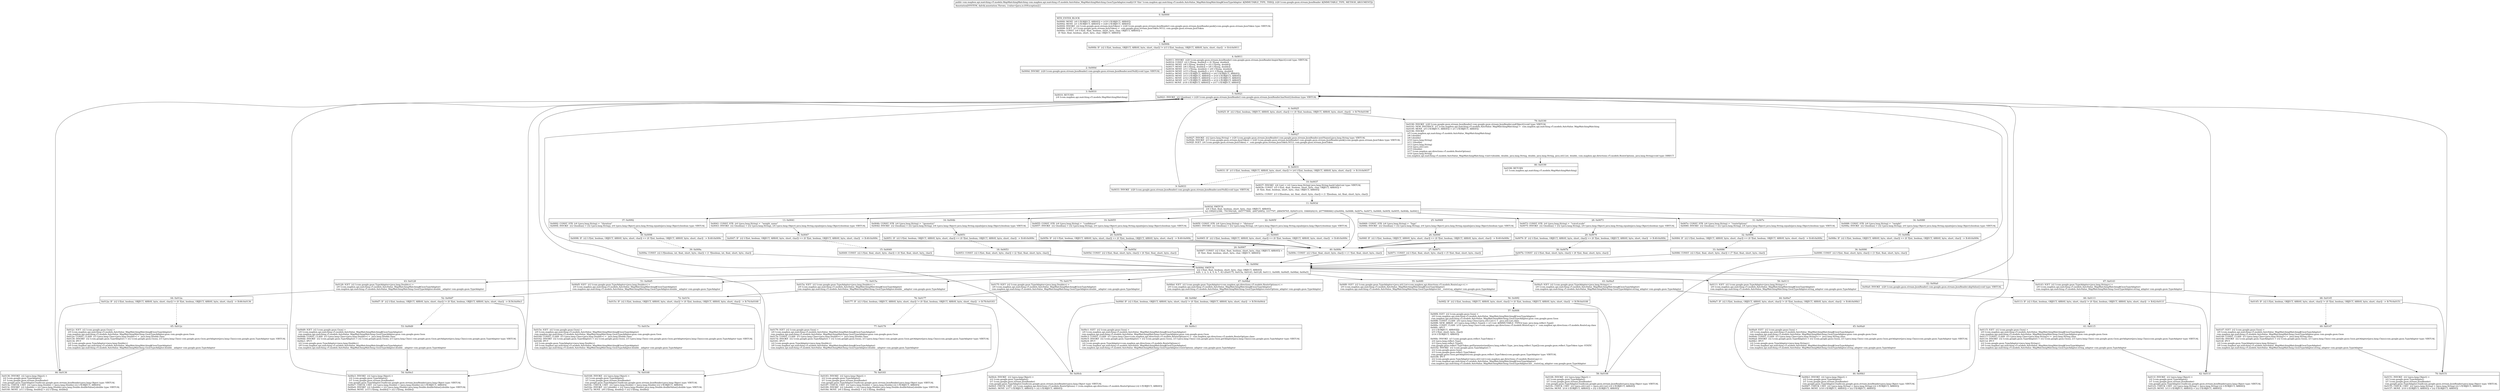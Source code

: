 digraph "CFG forcom.mapbox.api.matching.v5.models.AutoValue_MapMatchingMatching.GsonTypeAdapter.read(Lcom\/google\/gson\/stream\/JsonReader;)Lcom\/mapbox\/api\/matching\/v5\/models\/MapMatchingMatching;" {
Node_0 [shape=record,label="{0\:\ 0x0000|MTH_ENTER_BLOCK\l|0x0000: MOVE  (r0 I:?[OBJECT, ARRAY]) = (r19 I:?[OBJECT, ARRAY]) \l0x0002: MOVE  (r1 I:?[OBJECT, ARRAY]) = (r20 I:?[OBJECT, ARRAY]) \l0x0004: INVOKE  (r2 I:com.google.gson.stream.JsonToken) = (r20 I:com.google.gson.stream.JsonReader) com.google.gson.stream.JsonReader.peek():com.google.gson.stream.JsonToken type: VIRTUAL \l0x0008: SGET  (r3 I:com.google.gson.stream.JsonToken) =  com.google.gson.stream.JsonToken.NULL com.google.gson.stream.JsonToken \l0x000a: CONST  (r4 I:?[int, float, boolean, short, byte, char, OBJECT, ARRAY]) = \l  (0 ?[int, float, boolean, short, byte, char, OBJECT, ARRAY])\l \l}"];
Node_1 [shape=record,label="{1\:\ 0x000b|0x000b: IF  (r2 I:?[int, boolean, OBJECT, ARRAY, byte, short, char]) != (r3 I:?[int, boolean, OBJECT, ARRAY, byte, short, char])  \-\> B:4:0x0011 \l}"];
Node_2 [shape=record,label="{2\:\ 0x000d|0x000d: INVOKE  (r20 I:com.google.gson.stream.JsonReader) com.google.gson.stream.JsonReader.nextNull():void type: VIRTUAL \l}"];
Node_3 [shape=record,label="{3\:\ 0x0010|0x0010: RETURN  \l  (r4 I:com.mapbox.api.matching.v5.models.MapMatchingMatching)\l \l}"];
Node_4 [shape=record,label="{4\:\ 0x0011|0x0011: INVOKE  (r20 I:com.google.gson.stream.JsonReader) com.google.gson.stream.JsonReader.beginObject():void type: VIRTUAL \l0x0014: CONST  (r2 I:?[long, double]) = (0 ?[long, double]) \l0x0016: MOVE  (r6 I:?[long, double]) = (r2 I:?[long, double]) \l0x0017: MOVE  (r8 I:?[long, double]) = (r6 I:?[long, double]) \l0x0018: MOVE  (r11 I:?[long, double]) = (r8 I:?[long, double]) \l0x0019: MOVE  (r15 I:?[long, double]) = (r11 I:?[long, double]) \l0x001a: MOVE  (r10 I:?[OBJECT, ARRAY]) = (r4 I:?[OBJECT, ARRAY]) \l0x001b: MOVE  (r13 I:?[OBJECT, ARRAY]) = (r10 I:?[OBJECT, ARRAY]) \l0x001c: MOVE  (r14 I:?[OBJECT, ARRAY]) = (r13 I:?[OBJECT, ARRAY]) \l0x001d: MOVE  (r17 I:?[OBJECT, ARRAY]) = (r14 I:?[OBJECT, ARRAY]) \l0x001f: MOVE  (r18 I:?[OBJECT, ARRAY]) = (r17 I:?[OBJECT, ARRAY]) \l}"];
Node_5 [shape=record,label="{5\:\ 0x0021|0x0021: INVOKE  (r2 I:boolean) = (r20 I:com.google.gson.stream.JsonReader) com.google.gson.stream.JsonReader.hasNext():boolean type: VIRTUAL \l}"];
Node_6 [shape=record,label="{6\:\ 0x0025|0x0025: IF  (r2 I:?[int, boolean, OBJECT, ARRAY, byte, short, char]) == (0 ?[int, boolean, OBJECT, ARRAY, byte, short, char])  \-\> B:79:0x0190 \l}"];
Node_7 [shape=record,label="{7\:\ 0x0027|0x0027: INVOKE  (r2 I:java.lang.String) = (r20 I:com.google.gson.stream.JsonReader) com.google.gson.stream.JsonReader.nextName():java.lang.String type: VIRTUAL \l0x002b: INVOKE  (r3 I:com.google.gson.stream.JsonToken) = (r20 I:com.google.gson.stream.JsonReader) com.google.gson.stream.JsonReader.peek():com.google.gson.stream.JsonToken type: VIRTUAL \l0x002f: SGET  (r4 I:com.google.gson.stream.JsonToken) =  com.google.gson.stream.JsonToken.NULL com.google.gson.stream.JsonToken \l}"];
Node_8 [shape=record,label="{8\:\ 0x0031|0x0031: IF  (r3 I:?[int, boolean, OBJECT, ARRAY, byte, short, char]) != (r4 I:?[int, boolean, OBJECT, ARRAY, byte, short, char])  \-\> B:10:0x0037 \l}"];
Node_9 [shape=record,label="{9\:\ 0x0033|0x0033: INVOKE  (r20 I:com.google.gson.stream.JsonReader) com.google.gson.stream.JsonReader.nextNull():void type: VIRTUAL \l}"];
Node_10 [shape=record,label="{10\:\ 0x0037|0x0037: INVOKE  (r4 I:int) = (r2 I:java.lang.String) java.lang.String.hashCode():int type: VIRTUAL \l0x003b: CONST  (r5 I:?[int, float, boolean, short, byte, char, OBJECT, ARRAY]) = \l  (0 ?[int, float, boolean, short, byte, char, OBJECT, ARRAY])\l \l0x003c: CONST  (r3 I:?[boolean, int, float, short, byte, char]) = (1 ?[boolean, int, float, short, byte, char]) \l}"];
Node_11 [shape=record,label="{11\:\ 0x003d|0x003d: SWITCH  \l  (r4 I:?[int, float, boolean, short, byte, char, OBJECT, ARRAY])\l k:[\-1992012396, \-791592328, \-445777899, \-264720852, 3317797, 288459765, 829251210, 1846020210, 2077998066] t:[0x0092, 0x0088, 0x007e, 0x0073, 0x0069, 0x005f, 0x0055, 0x004b, 0x0041] \l}"];
Node_13 [shape=record,label="{13\:\ 0x0041|0x0041: CONST_STR  (r4 I:java.lang.String) =  \"weight_name\" \l0x0043: INVOKE  (r2 I:boolean) = (r2 I:java.lang.String), (r4 I:java.lang.Object) java.lang.String.equals(java.lang.Object):boolean type: VIRTUAL \l}"];
Node_14 [shape=record,label="{14\:\ 0x0047|0x0047: IF  (r2 I:?[int, boolean, OBJECT, ARRAY, byte, short, char]) == (0 ?[int, boolean, OBJECT, ARRAY, byte, short, char])  \-\> B:40:0x009c \l}"];
Node_15 [shape=record,label="{15\:\ 0x0049|0x0049: CONST  (r2 I:?[int, float, short, byte, char]) = (4 ?[int, float, short, byte, char]) \l}"];
Node_16 [shape=record,label="{16\:\ 0x004b|0x004b: CONST_STR  (r4 I:java.lang.String) =  \"geometry\" \l0x004d: INVOKE  (r2 I:boolean) = (r2 I:java.lang.String), (r4 I:java.lang.Object) java.lang.String.equals(java.lang.Object):boolean type: VIRTUAL \l}"];
Node_17 [shape=record,label="{17\:\ 0x0051|0x0051: IF  (r2 I:?[int, boolean, OBJECT, ARRAY, byte, short, char]) == (0 ?[int, boolean, OBJECT, ARRAY, byte, short, char])  \-\> B:40:0x009c \l}"];
Node_18 [shape=record,label="{18\:\ 0x0053|0x0053: CONST  (r2 I:?[int, float, short, byte, char]) = (2 ?[int, float, short, byte, char]) \l}"];
Node_19 [shape=record,label="{19\:\ 0x0055|0x0055: CONST_STR  (r4 I:java.lang.String) =  \"confidence\" \l0x0057: INVOKE  (r2 I:boolean) = (r2 I:java.lang.String), (r4 I:java.lang.Object) java.lang.String.equals(java.lang.Object):boolean type: VIRTUAL \l}"];
Node_20 [shape=record,label="{20\:\ 0x005b|0x005b: IF  (r2 I:?[int, boolean, OBJECT, ARRAY, byte, short, char]) == (0 ?[int, boolean, OBJECT, ARRAY, byte, short, char])  \-\> B:40:0x009c \l}"];
Node_21 [shape=record,label="{21\:\ 0x005d|0x005d: CONST  (r2 I:?[int, float, short, byte, char]) = (6 ?[int, float, short, byte, char]) \l}"];
Node_22 [shape=record,label="{22\:\ 0x005f|0x005f: CONST_STR  (r4 I:java.lang.String) =  \"distance\" \l0x0061: INVOKE  (r2 I:boolean) = (r2 I:java.lang.String), (r4 I:java.lang.Object) java.lang.String.equals(java.lang.Object):boolean type: VIRTUAL \l}"];
Node_23 [shape=record,label="{23\:\ 0x0065|0x0065: IF  (r2 I:?[int, boolean, OBJECT, ARRAY, byte, short, char]) == (0 ?[int, boolean, OBJECT, ARRAY, byte, short, char])  \-\> B:40:0x009c \l}"];
Node_24 [shape=record,label="{24\:\ 0x0067|0x0067: CONST  (r2 I:?[int, float, boolean, short, byte, char, OBJECT, ARRAY]) = \l  (0 ?[int, float, boolean, short, byte, char, OBJECT, ARRAY])\l \l}"];
Node_25 [shape=record,label="{25\:\ 0x0069|0x0069: CONST_STR  (r4 I:java.lang.String) =  \"legs\" \l0x006b: INVOKE  (r2 I:boolean) = (r2 I:java.lang.String), (r4 I:java.lang.Object) java.lang.String.equals(java.lang.Object):boolean type: VIRTUAL \l}"];
Node_26 [shape=record,label="{26\:\ 0x006f|0x006f: IF  (r2 I:?[int, boolean, OBJECT, ARRAY, byte, short, char]) == (0 ?[int, boolean, OBJECT, ARRAY, byte, short, char])  \-\> B:40:0x009c \l}"];
Node_27 [shape=record,label="{27\:\ 0x0071|0x0071: CONST  (r2 I:?[int, float, short, byte, char]) = (5 ?[int, float, short, byte, char]) \l}"];
Node_28 [shape=record,label="{28\:\ 0x0073|0x0073: CONST_STR  (r4 I:java.lang.String) =  \"voiceLocale\" \l0x0075: INVOKE  (r2 I:boolean) = (r2 I:java.lang.String), (r4 I:java.lang.Object) java.lang.String.equals(java.lang.Object):boolean type: VIRTUAL \l}"];
Node_29 [shape=record,label="{29\:\ 0x0079|0x0079: IF  (r2 I:?[int, boolean, OBJECT, ARRAY, byte, short, char]) == (0 ?[int, boolean, OBJECT, ARRAY, byte, short, char])  \-\> B:40:0x009c \l}"];
Node_30 [shape=record,label="{30\:\ 0x007b|0x007b: CONST  (r2 I:?[int, float, short, byte, char]) = (8 ?[int, float, short, byte, char]) \l}"];
Node_31 [shape=record,label="{31\:\ 0x007e|0x007e: CONST_STR  (r4 I:java.lang.String) =  \"routeOptions\" \l0x0080: INVOKE  (r2 I:boolean) = (r2 I:java.lang.String), (r4 I:java.lang.Object) java.lang.String.equals(java.lang.Object):boolean type: VIRTUAL \l}"];
Node_32 [shape=record,label="{32\:\ 0x0084|0x0084: IF  (r2 I:?[int, boolean, OBJECT, ARRAY, byte, short, char]) == (0 ?[int, boolean, OBJECT, ARRAY, byte, short, char])  \-\> B:40:0x009c \l}"];
Node_33 [shape=record,label="{33\:\ 0x0086|0x0086: CONST  (r2 I:?[int, float, short, byte, char]) = (7 ?[int, float, short, byte, char]) \l}"];
Node_34 [shape=record,label="{34\:\ 0x0088|0x0088: CONST_STR  (r4 I:java.lang.String) =  \"weight\" \l0x008a: INVOKE  (r2 I:boolean) = (r2 I:java.lang.String), (r4 I:java.lang.Object) java.lang.String.equals(java.lang.Object):boolean type: VIRTUAL \l}"];
Node_35 [shape=record,label="{35\:\ 0x008e|0x008e: IF  (r2 I:?[int, boolean, OBJECT, ARRAY, byte, short, char]) == (0 ?[int, boolean, OBJECT, ARRAY, byte, short, char])  \-\> B:40:0x009c \l}"];
Node_36 [shape=record,label="{36\:\ 0x0090|0x0090: CONST  (r2 I:?[int, float, short, byte, char]) = (3 ?[int, float, short, byte, char]) \l}"];
Node_37 [shape=record,label="{37\:\ 0x0092|0x0092: CONST_STR  (r4 I:java.lang.String) =  \"duration\" \l0x0094: INVOKE  (r2 I:boolean) = (r2 I:java.lang.String), (r4 I:java.lang.Object) java.lang.String.equals(java.lang.Object):boolean type: VIRTUAL \l}"];
Node_38 [shape=record,label="{38\:\ 0x0098|0x0098: IF  (r2 I:?[int, boolean, OBJECT, ARRAY, byte, short, char]) == (0 ?[int, boolean, OBJECT, ARRAY, byte, short, char])  \-\> B:40:0x009c \l}"];
Node_39 [shape=record,label="{39\:\ 0x009a|0x009a: CONST  (r2 I:?[boolean, int, float, short, byte, char]) = (1 ?[boolean, int, float, short, byte, char]) \l}"];
Node_40 [shape=record,label="{40\:\ 0x009c|0x009c: CONST  (r2 I:?[int, float, short, byte, char]) = (\-1 ?[int, float, short, byte, char]) \l}"];
Node_41 [shape=record,label="{41\:\ 0x009d|0x009d: SWITCH  \l  (r2 I:?[int, float, boolean, short, byte, char, OBJECT, ARRAY])\l k:[0, 1, 2, 3, 4, 5, 6, 7, 8] t:[0x0175, 0x015a, 0x0143, 0x0128, 0x0111, 0x00f0, 0x00d5, 0x00bd, 0x00a5] \l}"];
Node_42 [shape=record,label="{42\:\ 0x00a0|0x00a0: INVOKE  (r20 I:com.google.gson.stream.JsonReader) com.google.gson.stream.JsonReader.skipValue():void type: VIRTUAL \l}"];
Node_43 [shape=record,label="{43\:\ 0x00a5|0x00a5: IGET  (r2 I:com.google.gson.TypeAdapter\<java.lang.String\>) = \l  (r0 I:com.mapbox.api.matching.v5.models.AutoValue_MapMatchingMatching$GsonTypeAdapter)\l com.mapbox.api.matching.v5.models.AutoValue_MapMatchingMatching.GsonTypeAdapter.string_adapter com.google.gson.TypeAdapter \l}"];
Node_44 [shape=record,label="{44\:\ 0x00a7|0x00a7: IF  (r2 I:?[int, boolean, OBJECT, ARRAY, byte, short, char]) != (0 ?[int, boolean, OBJECT, ARRAY, byte, short, char])  \-\> B:46:0x00b3 \l}"];
Node_45 [shape=record,label="{45\:\ 0x00a9|0x00a9: IGET  (r2 I:com.google.gson.Gson) = \l  (r0 I:com.mapbox.api.matching.v5.models.AutoValue_MapMatchingMatching$GsonTypeAdapter)\l com.mapbox.api.matching.v5.models.AutoValue_MapMatchingMatching.GsonTypeAdapter.gson com.google.gson.Gson \l0x00ab: CONST_CLASS  (r3 I:java.lang.Class\<java.lang.String\>) =  java.lang.String.class \l0x00ad: INVOKE  (r2 I:com.google.gson.TypeAdapter) = (r2 I:com.google.gson.Gson), (r3 I:java.lang.Class) com.google.gson.Gson.getAdapter(java.lang.Class):com.google.gson.TypeAdapter type: VIRTUAL \l0x00b1: IPUT  \l  (r2 I:com.google.gson.TypeAdapter\<java.lang.String\>)\l  (r0 I:com.mapbox.api.matching.v5.models.AutoValue_MapMatchingMatching$GsonTypeAdapter)\l com.mapbox.api.matching.v5.models.AutoValue_MapMatchingMatching.GsonTypeAdapter.string_adapter com.google.gson.TypeAdapter \l}"];
Node_46 [shape=record,label="{46\:\ 0x00b3|0x00b3: INVOKE  (r2 I:java.lang.Object) = \l  (r2 I:com.google.gson.TypeAdapter)\l  (r1 I:com.google.gson.stream.JsonReader)\l com.google.gson.TypeAdapter.read(com.google.gson.stream.JsonReader):java.lang.Object type: VIRTUAL \l0x00b7: CHECK_CAST  (r2 I:java.lang.String) = (java.lang.String) (r2 I:?[OBJECT, ARRAY]) \l0x00b9: MOVE  (r18 I:?[OBJECT, ARRAY]) = (r2 I:?[OBJECT, ARRAY]) \l}"];
Node_47 [shape=record,label="{47\:\ 0x00bd|0x00bd: IGET  (r2 I:com.google.gson.TypeAdapter\<com.mapbox.api.directions.v5.models.RouteOptions\>) = \l  (r0 I:com.mapbox.api.matching.v5.models.AutoValue_MapMatchingMatching$GsonTypeAdapter)\l com.mapbox.api.matching.v5.models.AutoValue_MapMatchingMatching.GsonTypeAdapter.routeOptions_adapter com.google.gson.TypeAdapter \l}"];
Node_48 [shape=record,label="{48\:\ 0x00bf|0x00bf: IF  (r2 I:?[int, boolean, OBJECT, ARRAY, byte, short, char]) != (0 ?[int, boolean, OBJECT, ARRAY, byte, short, char])  \-\> B:50:0x00cb \l}"];
Node_49 [shape=record,label="{49\:\ 0x00c1|0x00c1: IGET  (r2 I:com.google.gson.Gson) = \l  (r0 I:com.mapbox.api.matching.v5.models.AutoValue_MapMatchingMatching$GsonTypeAdapter)\l com.mapbox.api.matching.v5.models.AutoValue_MapMatchingMatching.GsonTypeAdapter.gson com.google.gson.Gson \l0x00c3: CONST_CLASS  (r3 I:java.lang.Class\<com.mapbox.api.directions.v5.models.RouteOptions\>) =  com.mapbox.api.directions.v5.models.RouteOptions.class \l0x00c5: INVOKE  (r2 I:com.google.gson.TypeAdapter) = (r2 I:com.google.gson.Gson), (r3 I:java.lang.Class) com.google.gson.Gson.getAdapter(java.lang.Class):com.google.gson.TypeAdapter type: VIRTUAL \l0x00c9: IPUT  \l  (r2 I:com.google.gson.TypeAdapter\<com.mapbox.api.directions.v5.models.RouteOptions\>)\l  (r0 I:com.mapbox.api.matching.v5.models.AutoValue_MapMatchingMatching$GsonTypeAdapter)\l com.mapbox.api.matching.v5.models.AutoValue_MapMatchingMatching.GsonTypeAdapter.routeOptions_adapter com.google.gson.TypeAdapter \l}"];
Node_50 [shape=record,label="{50\:\ 0x00cb|0x00cb: INVOKE  (r2 I:java.lang.Object) = \l  (r2 I:com.google.gson.TypeAdapter)\l  (r1 I:com.google.gson.stream.JsonReader)\l com.google.gson.TypeAdapter.read(com.google.gson.stream.JsonReader):java.lang.Object type: VIRTUAL \l0x00cf: CHECK_CAST  (r2 I:com.mapbox.api.directions.v5.models.RouteOptions) = (com.mapbox.api.directions.v5.models.RouteOptions) (r2 I:?[OBJECT, ARRAY]) \l0x00d1: MOVE  (r17 I:?[OBJECT, ARRAY]) = (r2 I:?[OBJECT, ARRAY]) \l}"];
Node_51 [shape=record,label="{51\:\ 0x00d5|0x00d5: IGET  (r2 I:com.google.gson.TypeAdapter\<java.lang.Double\>) = \l  (r0 I:com.mapbox.api.matching.v5.models.AutoValue_MapMatchingMatching$GsonTypeAdapter)\l com.mapbox.api.matching.v5.models.AutoValue_MapMatchingMatching.GsonTypeAdapter.double__adapter com.google.gson.TypeAdapter \l}"];
Node_52 [shape=record,label="{52\:\ 0x00d7|0x00d7: IF  (r2 I:?[int, boolean, OBJECT, ARRAY, byte, short, char]) != (0 ?[int, boolean, OBJECT, ARRAY, byte, short, char])  \-\> B:54:0x00e3 \l}"];
Node_53 [shape=record,label="{53\:\ 0x00d9|0x00d9: IGET  (r2 I:com.google.gson.Gson) = \l  (r0 I:com.mapbox.api.matching.v5.models.AutoValue_MapMatchingMatching$GsonTypeAdapter)\l com.mapbox.api.matching.v5.models.AutoValue_MapMatchingMatching.GsonTypeAdapter.gson com.google.gson.Gson \l0x00db: CONST_CLASS  (r3 I:java.lang.Class\<java.lang.Double\>) =  java.lang.Double.class \l0x00dd: INVOKE  (r2 I:com.google.gson.TypeAdapter) = (r2 I:com.google.gson.Gson), (r3 I:java.lang.Class) com.google.gson.Gson.getAdapter(java.lang.Class):com.google.gson.TypeAdapter type: VIRTUAL \l0x00e1: IPUT  \l  (r2 I:com.google.gson.TypeAdapter\<java.lang.Double\>)\l  (r0 I:com.mapbox.api.matching.v5.models.AutoValue_MapMatchingMatching$GsonTypeAdapter)\l com.mapbox.api.matching.v5.models.AutoValue_MapMatchingMatching.GsonTypeAdapter.double__adapter com.google.gson.TypeAdapter \l}"];
Node_54 [shape=record,label="{54\:\ 0x00e3|0x00e3: INVOKE  (r2 I:java.lang.Object) = \l  (r2 I:com.google.gson.TypeAdapter)\l  (r1 I:com.google.gson.stream.JsonReader)\l com.google.gson.TypeAdapter.read(com.google.gson.stream.JsonReader):java.lang.Object type: VIRTUAL \l0x00e7: CHECK_CAST  (r2 I:java.lang.Double) = (java.lang.Double) (r2 I:?[OBJECT, ARRAY]) \l0x00e9: INVOKE  (r2 I:double) = (r2 I:java.lang.Double) java.lang.Double.doubleValue():double type: VIRTUAL \l0x00ed: MOVE  (r15 I:?[long, double]) = (r2 I:?[long, double]) \l}"];
Node_55 [shape=record,label="{55\:\ 0x00f0|0x00f0: IGET  (r2 I:com.google.gson.TypeAdapter\<java.util.List\<com.mapbox.api.directions.v5.models.RouteLeg\>\>) = \l  (r0 I:com.mapbox.api.matching.v5.models.AutoValue_MapMatchingMatching$GsonTypeAdapter)\l com.mapbox.api.matching.v5.models.AutoValue_MapMatchingMatching.GsonTypeAdapter.list__routeLeg_adapter com.google.gson.TypeAdapter \l}"];
Node_56 [shape=record,label="{56\:\ 0x00f2|0x00f2: IF  (r2 I:?[int, boolean, OBJECT, ARRAY, byte, short, char]) != (0 ?[int, boolean, OBJECT, ARRAY, byte, short, char])  \-\> B:58:0x0108 \l}"];
Node_57 [shape=record,label="{57\:\ 0x00f4|0x00f4: IGET  (r2 I:com.google.gson.Gson) = \l  (r0 I:com.mapbox.api.matching.v5.models.AutoValue_MapMatchingMatching$GsonTypeAdapter)\l com.mapbox.api.matching.v5.models.AutoValue_MapMatchingMatching.GsonTypeAdapter.gson com.google.gson.Gson \l0x00f6: CONST_CLASS  (r4 I:java.lang.Class\<java.util.List\>) =  java.util.List.class \l0x00f8: NEW_ARRAY  (r3 I:java.lang.reflect.Type[]) = (r3 I:int A[IMMUTABLE_TYPE]) type: java.lang.reflect.Type[] \l0x00fa: CONST_CLASS  (r14 I:java.lang.Class\<com.mapbox.api.directions.v5.models.RouteLeg\>) =  com.mapbox.api.directions.v5.models.RouteLeg.class \l0x00fc: APUT  \l  (r3 I:?[OBJECT, ARRAY][])\l  (r5 I:?[int, short, byte, char])\l  (r14 I:?[OBJECT, ARRAY])\l \l0x00fe: INVOKE  (r3 I:com.google.gson.reflect.TypeToken) = \l  (r4 I:java.lang.reflect.Type)\l  (r3 I:java.lang.reflect.Type[])\l com.google.gson.reflect.TypeToken.getParameterized(java.lang.reflect.Type, java.lang.reflect.Type[]):com.google.gson.reflect.TypeToken type: STATIC \l0x0102: INVOKE  (r2 I:com.google.gson.TypeAdapter) = \l  (r2 I:com.google.gson.Gson)\l  (r3 I:com.google.gson.reflect.TypeToken)\l com.google.gson.Gson.getAdapter(com.google.gson.reflect.TypeToken):com.google.gson.TypeAdapter type: VIRTUAL \l0x0106: IPUT  \l  (r2 I:com.google.gson.TypeAdapter\<java.util.List\<com.mapbox.api.directions.v5.models.RouteLeg\>\>)\l  (r0 I:com.mapbox.api.matching.v5.models.AutoValue_MapMatchingMatching$GsonTypeAdapter)\l com.mapbox.api.matching.v5.models.AutoValue_MapMatchingMatching.GsonTypeAdapter.list__routeLeg_adapter com.google.gson.TypeAdapter \l}"];
Node_58 [shape=record,label="{58\:\ 0x0108|0x0108: INVOKE  (r2 I:java.lang.Object) = \l  (r2 I:com.google.gson.TypeAdapter)\l  (r1 I:com.google.gson.stream.JsonReader)\l com.google.gson.TypeAdapter.read(com.google.gson.stream.JsonReader):java.lang.Object type: VIRTUAL \l0x010c: CHECK_CAST  (r2 I:java.util.List) = (java.util.List) (r2 I:?[OBJECT, ARRAY]) \l0x010e: MOVE  (r14 I:?[OBJECT, ARRAY]) = (r2 I:?[OBJECT, ARRAY]) \l}"];
Node_59 [shape=record,label="{59\:\ 0x0111|0x0111: IGET  (r2 I:com.google.gson.TypeAdapter\<java.lang.String\>) = \l  (r0 I:com.mapbox.api.matching.v5.models.AutoValue_MapMatchingMatching$GsonTypeAdapter)\l com.mapbox.api.matching.v5.models.AutoValue_MapMatchingMatching.GsonTypeAdapter.string_adapter com.google.gson.TypeAdapter \l}"];
Node_60 [shape=record,label="{60\:\ 0x0113|0x0113: IF  (r2 I:?[int, boolean, OBJECT, ARRAY, byte, short, char]) != (0 ?[int, boolean, OBJECT, ARRAY, byte, short, char])  \-\> B:62:0x011f \l}"];
Node_61 [shape=record,label="{61\:\ 0x0115|0x0115: IGET  (r2 I:com.google.gson.Gson) = \l  (r0 I:com.mapbox.api.matching.v5.models.AutoValue_MapMatchingMatching$GsonTypeAdapter)\l com.mapbox.api.matching.v5.models.AutoValue_MapMatchingMatching.GsonTypeAdapter.gson com.google.gson.Gson \l0x0117: CONST_CLASS  (r3 I:java.lang.Class\<java.lang.String\>) =  java.lang.String.class \l0x0119: INVOKE  (r2 I:com.google.gson.TypeAdapter) = (r2 I:com.google.gson.Gson), (r3 I:java.lang.Class) com.google.gson.Gson.getAdapter(java.lang.Class):com.google.gson.TypeAdapter type: VIRTUAL \l0x011d: IPUT  \l  (r2 I:com.google.gson.TypeAdapter\<java.lang.String\>)\l  (r0 I:com.mapbox.api.matching.v5.models.AutoValue_MapMatchingMatching$GsonTypeAdapter)\l com.mapbox.api.matching.v5.models.AutoValue_MapMatchingMatching.GsonTypeAdapter.string_adapter com.google.gson.TypeAdapter \l}"];
Node_62 [shape=record,label="{62\:\ 0x011f|0x011f: INVOKE  (r2 I:java.lang.Object) = \l  (r2 I:com.google.gson.TypeAdapter)\l  (r1 I:com.google.gson.stream.JsonReader)\l com.google.gson.TypeAdapter.read(com.google.gson.stream.JsonReader):java.lang.Object type: VIRTUAL \l0x0123: CHECK_CAST  (r2 I:java.lang.String) = (java.lang.String) (r2 I:?[OBJECT, ARRAY]) \l0x0125: MOVE  (r13 I:?[OBJECT, ARRAY]) = (r2 I:?[OBJECT, ARRAY]) \l}"];
Node_63 [shape=record,label="{63\:\ 0x0128|0x0128: IGET  (r2 I:com.google.gson.TypeAdapter\<java.lang.Double\>) = \l  (r0 I:com.mapbox.api.matching.v5.models.AutoValue_MapMatchingMatching$GsonTypeAdapter)\l com.mapbox.api.matching.v5.models.AutoValue_MapMatchingMatching.GsonTypeAdapter.double__adapter com.google.gson.TypeAdapter \l}"];
Node_64 [shape=record,label="{64\:\ 0x012a|0x012a: IF  (r2 I:?[int, boolean, OBJECT, ARRAY, byte, short, char]) != (0 ?[int, boolean, OBJECT, ARRAY, byte, short, char])  \-\> B:66:0x0136 \l}"];
Node_65 [shape=record,label="{65\:\ 0x012c|0x012c: IGET  (r2 I:com.google.gson.Gson) = \l  (r0 I:com.mapbox.api.matching.v5.models.AutoValue_MapMatchingMatching$GsonTypeAdapter)\l com.mapbox.api.matching.v5.models.AutoValue_MapMatchingMatching.GsonTypeAdapter.gson com.google.gson.Gson \l0x012e: CONST_CLASS  (r3 I:java.lang.Class\<java.lang.Double\>) =  java.lang.Double.class \l0x0130: INVOKE  (r2 I:com.google.gson.TypeAdapter) = (r2 I:com.google.gson.Gson), (r3 I:java.lang.Class) com.google.gson.Gson.getAdapter(java.lang.Class):com.google.gson.TypeAdapter type: VIRTUAL \l0x0134: IPUT  \l  (r2 I:com.google.gson.TypeAdapter\<java.lang.Double\>)\l  (r0 I:com.mapbox.api.matching.v5.models.AutoValue_MapMatchingMatching$GsonTypeAdapter)\l com.mapbox.api.matching.v5.models.AutoValue_MapMatchingMatching.GsonTypeAdapter.double__adapter com.google.gson.TypeAdapter \l}"];
Node_66 [shape=record,label="{66\:\ 0x0136|0x0136: INVOKE  (r2 I:java.lang.Object) = \l  (r2 I:com.google.gson.TypeAdapter)\l  (r1 I:com.google.gson.stream.JsonReader)\l com.google.gson.TypeAdapter.read(com.google.gson.stream.JsonReader):java.lang.Object type: VIRTUAL \l0x013a: CHECK_CAST  (r2 I:java.lang.Double) = (java.lang.Double) (r2 I:?[OBJECT, ARRAY]) \l0x013c: INVOKE  (r2 I:double) = (r2 I:java.lang.Double) java.lang.Double.doubleValue():double type: VIRTUAL \l0x0140: MOVE  (r11 I:?[long, double]) = (r2 I:?[long, double]) \l}"];
Node_67 [shape=record,label="{67\:\ 0x0143|0x0143: IGET  (r2 I:com.google.gson.TypeAdapter\<java.lang.String\>) = \l  (r0 I:com.mapbox.api.matching.v5.models.AutoValue_MapMatchingMatching$GsonTypeAdapter)\l com.mapbox.api.matching.v5.models.AutoValue_MapMatchingMatching.GsonTypeAdapter.string_adapter com.google.gson.TypeAdapter \l}"];
Node_68 [shape=record,label="{68\:\ 0x0145|0x0145: IF  (r2 I:?[int, boolean, OBJECT, ARRAY, byte, short, char]) != (0 ?[int, boolean, OBJECT, ARRAY, byte, short, char])  \-\> B:70:0x0151 \l}"];
Node_69 [shape=record,label="{69\:\ 0x0147|0x0147: IGET  (r2 I:com.google.gson.Gson) = \l  (r0 I:com.mapbox.api.matching.v5.models.AutoValue_MapMatchingMatching$GsonTypeAdapter)\l com.mapbox.api.matching.v5.models.AutoValue_MapMatchingMatching.GsonTypeAdapter.gson com.google.gson.Gson \l0x0149: CONST_CLASS  (r3 I:java.lang.Class\<java.lang.String\>) =  java.lang.String.class \l0x014b: INVOKE  (r2 I:com.google.gson.TypeAdapter) = (r2 I:com.google.gson.Gson), (r3 I:java.lang.Class) com.google.gson.Gson.getAdapter(java.lang.Class):com.google.gson.TypeAdapter type: VIRTUAL \l0x014f: IPUT  \l  (r2 I:com.google.gson.TypeAdapter\<java.lang.String\>)\l  (r0 I:com.mapbox.api.matching.v5.models.AutoValue_MapMatchingMatching$GsonTypeAdapter)\l com.mapbox.api.matching.v5.models.AutoValue_MapMatchingMatching.GsonTypeAdapter.string_adapter com.google.gson.TypeAdapter \l}"];
Node_70 [shape=record,label="{70\:\ 0x0151|0x0151: INVOKE  (r2 I:java.lang.Object) = \l  (r2 I:com.google.gson.TypeAdapter)\l  (r1 I:com.google.gson.stream.JsonReader)\l com.google.gson.TypeAdapter.read(com.google.gson.stream.JsonReader):java.lang.Object type: VIRTUAL \l0x0155: CHECK_CAST  (r2 I:java.lang.String) = (java.lang.String) (r2 I:?[OBJECT, ARRAY]) \l0x0157: MOVE  (r10 I:?[OBJECT, ARRAY]) = (r2 I:?[OBJECT, ARRAY]) \l}"];
Node_71 [shape=record,label="{71\:\ 0x015a|0x015a: IGET  (r2 I:com.google.gson.TypeAdapter\<java.lang.Double\>) = \l  (r0 I:com.mapbox.api.matching.v5.models.AutoValue_MapMatchingMatching$GsonTypeAdapter)\l com.mapbox.api.matching.v5.models.AutoValue_MapMatchingMatching.GsonTypeAdapter.double__adapter com.google.gson.TypeAdapter \l}"];
Node_72 [shape=record,label="{72\:\ 0x015c|0x015c: IF  (r2 I:?[int, boolean, OBJECT, ARRAY, byte, short, char]) != (0 ?[int, boolean, OBJECT, ARRAY, byte, short, char])  \-\> B:74:0x0168 \l}"];
Node_73 [shape=record,label="{73\:\ 0x015e|0x015e: IGET  (r2 I:com.google.gson.Gson) = \l  (r0 I:com.mapbox.api.matching.v5.models.AutoValue_MapMatchingMatching$GsonTypeAdapter)\l com.mapbox.api.matching.v5.models.AutoValue_MapMatchingMatching.GsonTypeAdapter.gson com.google.gson.Gson \l0x0160: CONST_CLASS  (r3 I:java.lang.Class\<java.lang.Double\>) =  java.lang.Double.class \l0x0162: INVOKE  (r2 I:com.google.gson.TypeAdapter) = (r2 I:com.google.gson.Gson), (r3 I:java.lang.Class) com.google.gson.Gson.getAdapter(java.lang.Class):com.google.gson.TypeAdapter type: VIRTUAL \l0x0166: IPUT  \l  (r2 I:com.google.gson.TypeAdapter\<java.lang.Double\>)\l  (r0 I:com.mapbox.api.matching.v5.models.AutoValue_MapMatchingMatching$GsonTypeAdapter)\l com.mapbox.api.matching.v5.models.AutoValue_MapMatchingMatching.GsonTypeAdapter.double__adapter com.google.gson.TypeAdapter \l}"];
Node_74 [shape=record,label="{74\:\ 0x0168|0x0168: INVOKE  (r2 I:java.lang.Object) = \l  (r2 I:com.google.gson.TypeAdapter)\l  (r1 I:com.google.gson.stream.JsonReader)\l com.google.gson.TypeAdapter.read(com.google.gson.stream.JsonReader):java.lang.Object type: VIRTUAL \l0x016c: CHECK_CAST  (r2 I:java.lang.Double) = (java.lang.Double) (r2 I:?[OBJECT, ARRAY]) \l0x016e: INVOKE  (r2 I:double) = (r2 I:java.lang.Double) java.lang.Double.doubleValue():double type: VIRTUAL \l0x0172: MOVE  (r8 I:?[long, double]) = (r2 I:?[long, double]) \l}"];
Node_75 [shape=record,label="{75\:\ 0x0175|0x0175: IGET  (r2 I:com.google.gson.TypeAdapter\<java.lang.Double\>) = \l  (r0 I:com.mapbox.api.matching.v5.models.AutoValue_MapMatchingMatching$GsonTypeAdapter)\l com.mapbox.api.matching.v5.models.AutoValue_MapMatchingMatching.GsonTypeAdapter.double__adapter com.google.gson.TypeAdapter \l}"];
Node_76 [shape=record,label="{76\:\ 0x0177|0x0177: IF  (r2 I:?[int, boolean, OBJECT, ARRAY, byte, short, char]) != (0 ?[int, boolean, OBJECT, ARRAY, byte, short, char])  \-\> B:78:0x0183 \l}"];
Node_77 [shape=record,label="{77\:\ 0x0179|0x0179: IGET  (r2 I:com.google.gson.Gson) = \l  (r0 I:com.mapbox.api.matching.v5.models.AutoValue_MapMatchingMatching$GsonTypeAdapter)\l com.mapbox.api.matching.v5.models.AutoValue_MapMatchingMatching.GsonTypeAdapter.gson com.google.gson.Gson \l0x017b: CONST_CLASS  (r3 I:java.lang.Class\<java.lang.Double\>) =  java.lang.Double.class \l0x017d: INVOKE  (r2 I:com.google.gson.TypeAdapter) = (r2 I:com.google.gson.Gson), (r3 I:java.lang.Class) com.google.gson.Gson.getAdapter(java.lang.Class):com.google.gson.TypeAdapter type: VIRTUAL \l0x0181: IPUT  \l  (r2 I:com.google.gson.TypeAdapter\<java.lang.Double\>)\l  (r0 I:com.mapbox.api.matching.v5.models.AutoValue_MapMatchingMatching$GsonTypeAdapter)\l com.mapbox.api.matching.v5.models.AutoValue_MapMatchingMatching.GsonTypeAdapter.double__adapter com.google.gson.TypeAdapter \l}"];
Node_78 [shape=record,label="{78\:\ 0x0183|0x0183: INVOKE  (r2 I:java.lang.Object) = \l  (r2 I:com.google.gson.TypeAdapter)\l  (r1 I:com.google.gson.stream.JsonReader)\l com.google.gson.TypeAdapter.read(com.google.gson.stream.JsonReader):java.lang.Object type: VIRTUAL \l0x0187: CHECK_CAST  (r2 I:java.lang.Double) = (java.lang.Double) (r2 I:?[OBJECT, ARRAY]) \l0x0189: INVOKE  (r2 I:double) = (r2 I:java.lang.Double) java.lang.Double.doubleValue():double type: VIRTUAL \l0x018d: MOVE  (r6 I:?[long, double]) = (r2 I:?[long, double]) \l}"];
Node_79 [shape=record,label="{79\:\ 0x0190|0x0190: INVOKE  (r20 I:com.google.gson.stream.JsonReader) com.google.gson.stream.JsonReader.endObject():void type: VIRTUAL \l0x0193: NEW_INSTANCE  (r1 I:com.mapbox.api.matching.v5.models.AutoValue_MapMatchingMatching) =  com.mapbox.api.matching.v5.models.AutoValue_MapMatchingMatching \l0x0195: MOVE  (r5 I:?[OBJECT, ARRAY]) = (r1 I:?[OBJECT, ARRAY]) \l0x0196: INVOKE  \l  (r5 I:com.mapbox.api.matching.v5.models.AutoValue_MapMatchingMatching)\l  (r6 I:double)\l  (r8 I:double)\l  (r10 I:java.lang.String)\l  (r11 I:double)\l  (r13 I:java.lang.String)\l  (r14 I:java.util.List)\l  (r15 I:double)\l  (r17 I:com.mapbox.api.directions.v5.models.RouteOptions)\l  (r18 I:java.lang.String)\l com.mapbox.api.matching.v5.models.AutoValue_MapMatchingMatching.\<init\>(double, double, java.lang.String, double, java.lang.String, java.util.List, double, com.mapbox.api.directions.v5.models.RouteOptions, java.lang.String):void type: DIRECT \l}"];
Node_80 [shape=record,label="{80\:\ 0x0199|0x0199: RETURN  \l  (r1 I:com.mapbox.api.matching.v5.models.MapMatchingMatching)\l \l}"];
MethodNode[shape=record,label="{public com.mapbox.api.matching.v5.models.MapMatchingMatching com.mapbox.api.matching.v5.models.AutoValue_MapMatchingMatching.GsonTypeAdapter.read((r19 'this' I:com.mapbox.api.matching.v5.models.AutoValue_MapMatchingMatching$GsonTypeAdapter A[IMMUTABLE_TYPE, THIS]), (r20 I:com.google.gson.stream.JsonReader A[IMMUTABLE_TYPE, METHOD_ARGUMENT]))  | Annotation[SYSTEM, dalvik.annotation.Throws, \{value=[java.io.IOException]\}]\l}"];
MethodNode -> Node_0;
Node_0 -> Node_1;
Node_1 -> Node_2[style=dashed];
Node_1 -> Node_4;
Node_2 -> Node_3;
Node_4 -> Node_5;
Node_5 -> Node_6;
Node_6 -> Node_7[style=dashed];
Node_6 -> Node_79;
Node_7 -> Node_8;
Node_8 -> Node_9[style=dashed];
Node_8 -> Node_10;
Node_9 -> Node_5;
Node_10 -> Node_11;
Node_11 -> Node_13;
Node_11 -> Node_16;
Node_11 -> Node_19;
Node_11 -> Node_22;
Node_11 -> Node_25;
Node_11 -> Node_28;
Node_11 -> Node_31;
Node_11 -> Node_34;
Node_11 -> Node_37;
Node_11 -> Node_40;
Node_13 -> Node_14;
Node_14 -> Node_15[style=dashed];
Node_14 -> Node_40;
Node_15 -> Node_41;
Node_16 -> Node_17;
Node_17 -> Node_18[style=dashed];
Node_17 -> Node_40;
Node_18 -> Node_41;
Node_19 -> Node_20;
Node_20 -> Node_21[style=dashed];
Node_20 -> Node_40;
Node_21 -> Node_41;
Node_22 -> Node_23;
Node_23 -> Node_24[style=dashed];
Node_23 -> Node_40;
Node_24 -> Node_41;
Node_25 -> Node_26;
Node_26 -> Node_27[style=dashed];
Node_26 -> Node_40;
Node_27 -> Node_41;
Node_28 -> Node_29;
Node_29 -> Node_30[style=dashed];
Node_29 -> Node_40;
Node_30 -> Node_41;
Node_31 -> Node_32;
Node_32 -> Node_33[style=dashed];
Node_32 -> Node_40;
Node_33 -> Node_41;
Node_34 -> Node_35;
Node_35 -> Node_36[style=dashed];
Node_35 -> Node_40;
Node_36 -> Node_41;
Node_37 -> Node_38;
Node_38 -> Node_39[style=dashed];
Node_38 -> Node_40;
Node_39 -> Node_41;
Node_40 -> Node_41;
Node_41 -> Node_42;
Node_41 -> Node_43;
Node_41 -> Node_47;
Node_41 -> Node_51;
Node_41 -> Node_55;
Node_41 -> Node_59;
Node_41 -> Node_63;
Node_41 -> Node_67;
Node_41 -> Node_71;
Node_41 -> Node_75;
Node_42 -> Node_5;
Node_43 -> Node_44;
Node_44 -> Node_45[style=dashed];
Node_44 -> Node_46;
Node_45 -> Node_46;
Node_46 -> Node_5;
Node_47 -> Node_48;
Node_48 -> Node_49[style=dashed];
Node_48 -> Node_50;
Node_49 -> Node_50;
Node_50 -> Node_5;
Node_51 -> Node_52;
Node_52 -> Node_53[style=dashed];
Node_52 -> Node_54;
Node_53 -> Node_54;
Node_54 -> Node_5;
Node_55 -> Node_56;
Node_56 -> Node_57[style=dashed];
Node_56 -> Node_58;
Node_57 -> Node_58;
Node_58 -> Node_5;
Node_59 -> Node_60;
Node_60 -> Node_61[style=dashed];
Node_60 -> Node_62;
Node_61 -> Node_62;
Node_62 -> Node_5;
Node_63 -> Node_64;
Node_64 -> Node_65[style=dashed];
Node_64 -> Node_66;
Node_65 -> Node_66;
Node_66 -> Node_5;
Node_67 -> Node_68;
Node_68 -> Node_69[style=dashed];
Node_68 -> Node_70;
Node_69 -> Node_70;
Node_70 -> Node_5;
Node_71 -> Node_72;
Node_72 -> Node_73[style=dashed];
Node_72 -> Node_74;
Node_73 -> Node_74;
Node_74 -> Node_5;
Node_75 -> Node_76;
Node_76 -> Node_77[style=dashed];
Node_76 -> Node_78;
Node_77 -> Node_78;
Node_78 -> Node_5;
Node_79 -> Node_80;
}

